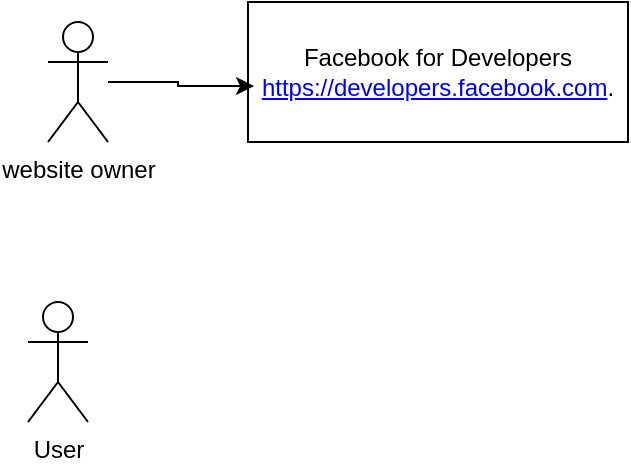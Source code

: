 <mxfile version="25.0.3">
  <diagram name="Page-1" id="3ps0GCSN8z2ICQBHhSA2">
    <mxGraphModel dx="954" dy="615" grid="1" gridSize="10" guides="1" tooltips="1" connect="1" arrows="1" fold="1" page="1" pageScale="1" pageWidth="850" pageHeight="1100" math="0" shadow="0">
      <root>
        <mxCell id="0" />
        <mxCell id="1" parent="0" />
        <mxCell id="gp_2bAN9HWUbsgBTmTwP-1" value="User" style="shape=umlActor;verticalLabelPosition=bottom;verticalAlign=top;html=1;outlineConnect=0;" vertex="1" parent="1">
          <mxGeometry x="200" y="240" width="30" height="60" as="geometry" />
        </mxCell>
        <mxCell id="gp_2bAN9HWUbsgBTmTwP-3" value="website owner" style="shape=umlActor;verticalLabelPosition=bottom;verticalAlign=top;html=1;outlineConnect=0;" vertex="1" parent="1">
          <mxGeometry x="210" y="100" width="30" height="60" as="geometry" />
        </mxCell>
        <mxCell id="gp_2bAN9HWUbsgBTmTwP-5" value="Facebook for Developers&lt;div&gt;&lt;a href=&quot;https://developers.facebook.com&quot; target=&quot;_new&quot; rel=&quot;noopener&quot;&gt;https://developers.facebook.com&lt;/a&gt;.&lt;/div&gt;" style="rounded=0;whiteSpace=wrap;html=1;" vertex="1" parent="1">
          <mxGeometry x="310" y="90" width="190" height="70" as="geometry" />
        </mxCell>
        <mxCell id="gp_2bAN9HWUbsgBTmTwP-9" style="edgeStyle=orthogonalEdgeStyle;rounded=0;orthogonalLoop=1;jettySize=auto;html=1;entryX=0.016;entryY=0.6;entryDx=0;entryDy=0;entryPerimeter=0;" edge="1" parent="1" source="gp_2bAN9HWUbsgBTmTwP-3" target="gp_2bAN9HWUbsgBTmTwP-5">
          <mxGeometry relative="1" as="geometry" />
        </mxCell>
      </root>
    </mxGraphModel>
  </diagram>
</mxfile>

